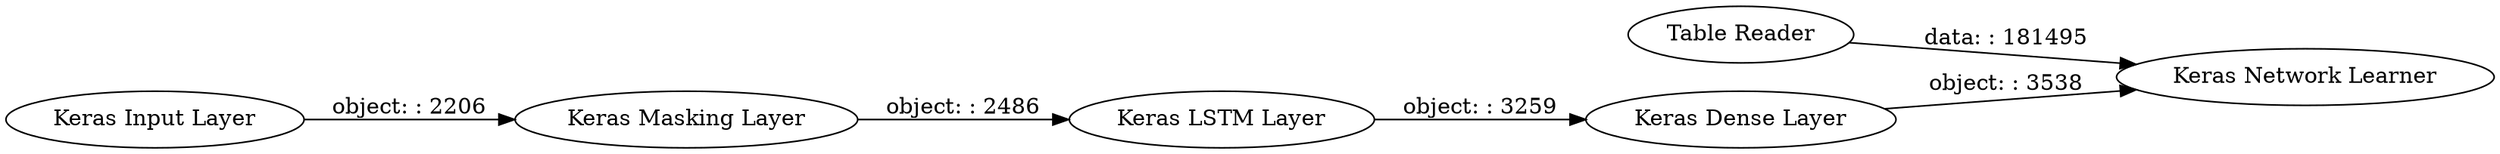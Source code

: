 digraph {
	"174697799702380240_28" [label="Keras LSTM Layer"]
	"174697799702380240_36" [label="Keras Dense Layer"]
	"174697799702380240_27" [label="Keras Masking Layer"]
	"174697799702380240_29" [label="Keras Network Learner"]
	"174697799702380240_26" [label="Keras Input Layer"]
	"174697799702380240_38" [label="Table Reader"]
	"174697799702380240_28" -> "174697799702380240_36" [label="object: : 3259"]
	"174697799702380240_27" -> "174697799702380240_28" [label="object: : 2486"]
	"174697799702380240_26" -> "174697799702380240_27" [label="object: : 2206"]
	"174697799702380240_38" -> "174697799702380240_29" [label="data: : 181495"]
	"174697799702380240_36" -> "174697799702380240_29" [label="object: : 3538"]
	rankdir=LR
}
